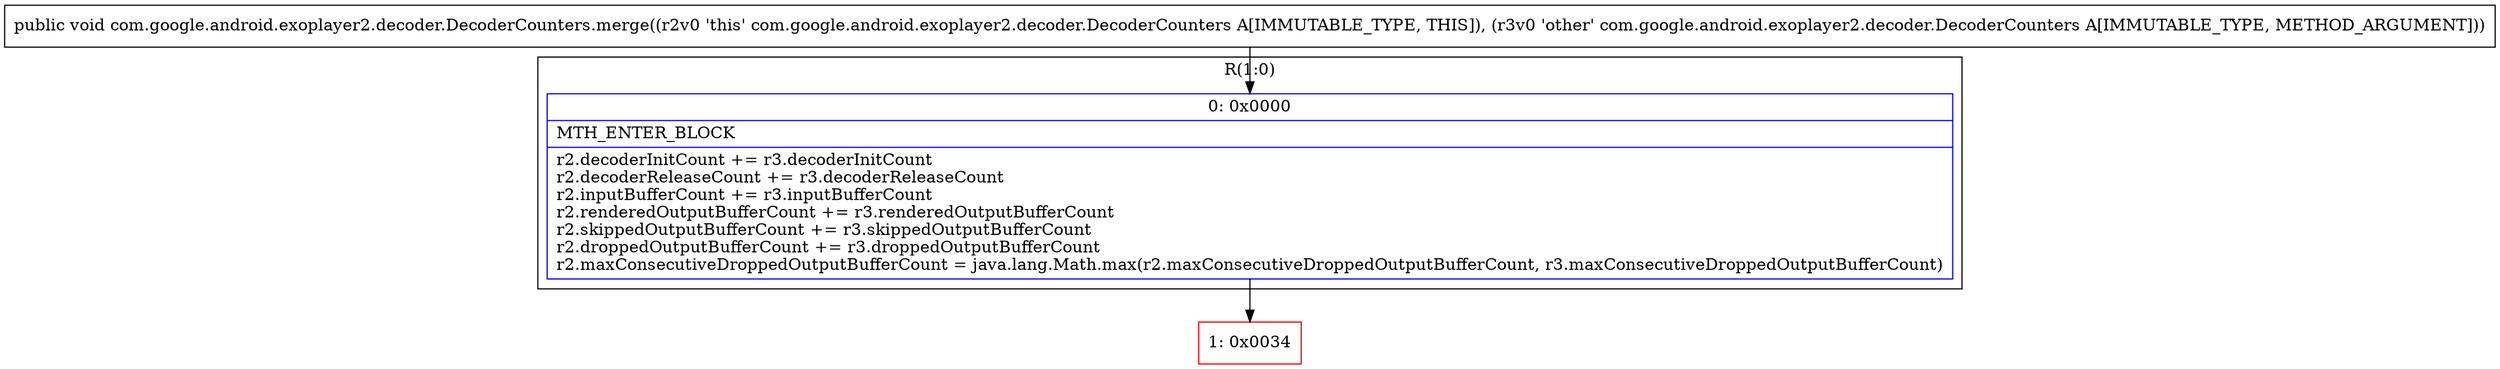 digraph "CFG forcom.google.android.exoplayer2.decoder.DecoderCounters.merge(Lcom\/google\/android\/exoplayer2\/decoder\/DecoderCounters;)V" {
subgraph cluster_Region_1687523017 {
label = "R(1:0)";
node [shape=record,color=blue];
Node_0 [shape=record,label="{0\:\ 0x0000|MTH_ENTER_BLOCK\l|r2.decoderInitCount += r3.decoderInitCount\lr2.decoderReleaseCount += r3.decoderReleaseCount\lr2.inputBufferCount += r3.inputBufferCount\lr2.renderedOutputBufferCount += r3.renderedOutputBufferCount\lr2.skippedOutputBufferCount += r3.skippedOutputBufferCount\lr2.droppedOutputBufferCount += r3.droppedOutputBufferCount\lr2.maxConsecutiveDroppedOutputBufferCount = java.lang.Math.max(r2.maxConsecutiveDroppedOutputBufferCount, r3.maxConsecutiveDroppedOutputBufferCount)\l}"];
}
Node_1 [shape=record,color=red,label="{1\:\ 0x0034}"];
MethodNode[shape=record,label="{public void com.google.android.exoplayer2.decoder.DecoderCounters.merge((r2v0 'this' com.google.android.exoplayer2.decoder.DecoderCounters A[IMMUTABLE_TYPE, THIS]), (r3v0 'other' com.google.android.exoplayer2.decoder.DecoderCounters A[IMMUTABLE_TYPE, METHOD_ARGUMENT])) }"];
MethodNode -> Node_0;
Node_0 -> Node_1;
}

